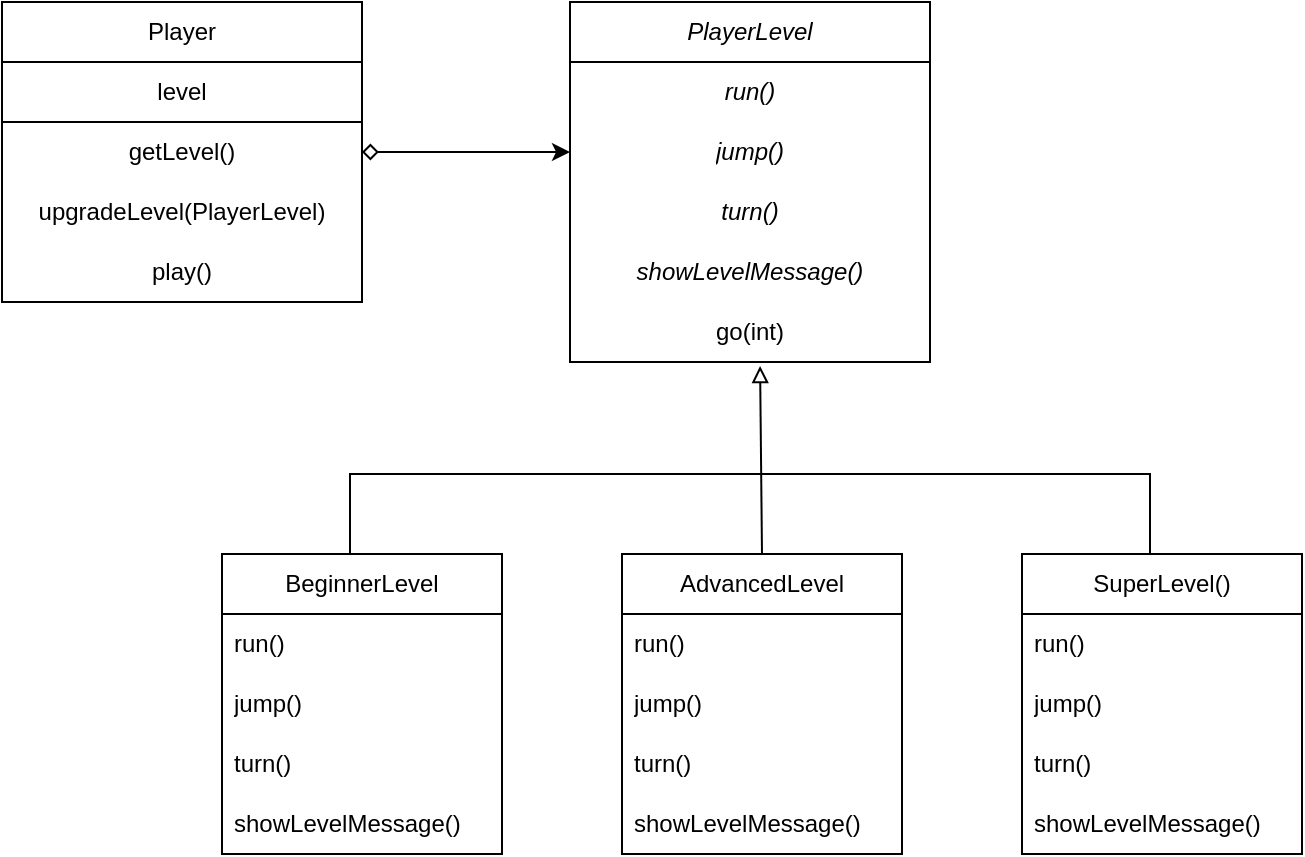 <mxfile version="22.0.2" type="device">
  <diagram id="C5RBs43oDa-KdzZeNtuy" name="Page-1">
    <mxGraphModel dx="1098" dy="556" grid="1" gridSize="10" guides="1" tooltips="1" connect="1" arrows="1" fold="1" page="1" pageScale="1" pageWidth="827" pageHeight="1169" math="0" shadow="0">
      <root>
        <mxCell id="WIyWlLk6GJQsqaUBKTNV-0" />
        <mxCell id="WIyWlLk6GJQsqaUBKTNV-1" parent="WIyWlLk6GJQsqaUBKTNV-0" />
        <mxCell id="xulsBVnsCHtkfd6RdmyK-1" value="Player" style="swimlane;fontStyle=0;childLayout=stackLayout;horizontal=1;startSize=30;horizontalStack=0;resizeParent=1;resizeParentMax=0;resizeLast=0;collapsible=1;marginBottom=0;whiteSpace=wrap;html=1;" vertex="1" parent="WIyWlLk6GJQsqaUBKTNV-1">
          <mxGeometry x="40" y="44" width="180" height="150" as="geometry" />
        </mxCell>
        <mxCell id="xulsBVnsCHtkfd6RdmyK-2" value="level" style="text;strokeColor=default;fillColor=none;align=center;verticalAlign=middle;spacingLeft=4;spacingRight=4;overflow=hidden;points=[[0,0.5],[1,0.5]];portConstraint=eastwest;rotatable=0;whiteSpace=wrap;html=1;" vertex="1" parent="xulsBVnsCHtkfd6RdmyK-1">
          <mxGeometry y="30" width="180" height="30" as="geometry" />
        </mxCell>
        <mxCell id="xulsBVnsCHtkfd6RdmyK-3" value="getLevel()" style="text;strokeColor=none;fillColor=none;align=center;verticalAlign=middle;spacingLeft=4;spacingRight=4;overflow=hidden;points=[[0,0.5],[1,0.5]];portConstraint=eastwest;rotatable=0;whiteSpace=wrap;html=1;" vertex="1" parent="xulsBVnsCHtkfd6RdmyK-1">
          <mxGeometry y="60" width="180" height="30" as="geometry" />
        </mxCell>
        <mxCell id="xulsBVnsCHtkfd6RdmyK-4" value="upgradeLevel(PlayerLevel)" style="text;strokeColor=none;fillColor=none;align=center;verticalAlign=middle;spacingLeft=4;spacingRight=4;overflow=hidden;points=[[0,0.5],[1,0.5]];portConstraint=eastwest;rotatable=0;whiteSpace=wrap;html=1;" vertex="1" parent="xulsBVnsCHtkfd6RdmyK-1">
          <mxGeometry y="90" width="180" height="30" as="geometry" />
        </mxCell>
        <mxCell id="xulsBVnsCHtkfd6RdmyK-5" value="play()" style="text;strokeColor=none;fillColor=none;align=center;verticalAlign=middle;spacingLeft=4;spacingRight=4;overflow=hidden;points=[[0,0.5],[1,0.5]];portConstraint=eastwest;rotatable=0;whiteSpace=wrap;html=1;" vertex="1" parent="xulsBVnsCHtkfd6RdmyK-1">
          <mxGeometry y="120" width="180" height="30" as="geometry" />
        </mxCell>
        <mxCell id="xulsBVnsCHtkfd6RdmyK-6" value="" style="endArrow=classic;html=1;rounded=0;exitX=1;exitY=0.5;exitDx=0;exitDy=0;startArrow=diamond;startFill=0;entryX=0;entryY=0.5;entryDx=0;entryDy=0;" edge="1" parent="WIyWlLk6GJQsqaUBKTNV-1" source="xulsBVnsCHtkfd6RdmyK-3" target="xulsBVnsCHtkfd6RdmyK-15">
          <mxGeometry width="50" height="50" relative="1" as="geometry">
            <mxPoint x="390" y="310" as="sourcePoint" />
            <mxPoint x="400" y="120" as="targetPoint" />
          </mxGeometry>
        </mxCell>
        <mxCell id="xulsBVnsCHtkfd6RdmyK-7" value="&lt;i&gt;PlayerLevel&lt;/i&gt;" style="swimlane;fontStyle=0;childLayout=stackLayout;horizontal=1;startSize=30;horizontalStack=0;resizeParent=1;resizeParentMax=0;resizeLast=0;collapsible=1;marginBottom=0;whiteSpace=wrap;html=1;" vertex="1" parent="WIyWlLk6GJQsqaUBKTNV-1">
          <mxGeometry x="324" y="44" width="180" height="180" as="geometry" />
        </mxCell>
        <mxCell id="xulsBVnsCHtkfd6RdmyK-8" value="run()" style="text;strokeColor=none;fillColor=none;align=center;verticalAlign=middle;spacingLeft=4;spacingRight=4;overflow=hidden;points=[[0,0.5],[1,0.5]];portConstraint=eastwest;rotatable=0;whiteSpace=wrap;html=1;fontStyle=2" vertex="1" parent="xulsBVnsCHtkfd6RdmyK-7">
          <mxGeometry y="30" width="180" height="30" as="geometry" />
        </mxCell>
        <mxCell id="xulsBVnsCHtkfd6RdmyK-15" value="jump()" style="text;strokeColor=none;fillColor=none;align=center;verticalAlign=middle;spacingLeft=4;spacingRight=4;overflow=hidden;points=[[0,0.5],[1,0.5]];portConstraint=eastwest;rotatable=0;whiteSpace=wrap;html=1;fontStyle=2" vertex="1" parent="xulsBVnsCHtkfd6RdmyK-7">
          <mxGeometry y="60" width="180" height="30" as="geometry" />
        </mxCell>
        <mxCell id="xulsBVnsCHtkfd6RdmyK-14" value="turn()" style="text;strokeColor=none;fillColor=none;align=center;verticalAlign=middle;spacingLeft=4;spacingRight=4;overflow=hidden;points=[[0,0.5],[1,0.5]];portConstraint=eastwest;rotatable=0;whiteSpace=wrap;html=1;fontStyle=2" vertex="1" parent="xulsBVnsCHtkfd6RdmyK-7">
          <mxGeometry y="90" width="180" height="30" as="geometry" />
        </mxCell>
        <mxCell id="xulsBVnsCHtkfd6RdmyK-13" value="showLevelMessage()" style="text;strokeColor=none;fillColor=none;align=center;verticalAlign=middle;spacingLeft=4;spacingRight=4;overflow=hidden;points=[[0,0.5],[1,0.5]];portConstraint=eastwest;rotatable=0;whiteSpace=wrap;html=1;fontStyle=2" vertex="1" parent="xulsBVnsCHtkfd6RdmyK-7">
          <mxGeometry y="120" width="180" height="30" as="geometry" />
        </mxCell>
        <mxCell id="xulsBVnsCHtkfd6RdmyK-12" value="go(int)" style="text;strokeColor=none;fillColor=none;align=center;verticalAlign=middle;spacingLeft=4;spacingRight=4;overflow=hidden;points=[[0,0.5],[1,0.5]];portConstraint=eastwest;rotatable=0;whiteSpace=wrap;html=1;" vertex="1" parent="xulsBVnsCHtkfd6RdmyK-7">
          <mxGeometry y="150" width="180" height="30" as="geometry" />
        </mxCell>
        <mxCell id="xulsBVnsCHtkfd6RdmyK-17" value="" style="shape=partialRectangle;whiteSpace=wrap;html=1;bottom=1;right=1;left=1;top=0;fillColor=none;routingCenterX=-0.5;rotation=-180;" vertex="1" parent="WIyWlLk6GJQsqaUBKTNV-1">
          <mxGeometry x="214" y="280" width="400" height="40" as="geometry" />
        </mxCell>
        <mxCell id="xulsBVnsCHtkfd6RdmyK-18" value="" style="endArrow=block;html=1;rounded=0;entryX=0.528;entryY=1.067;entryDx=0;entryDy=0;entryPerimeter=0;endFill=0;" edge="1" parent="WIyWlLk6GJQsqaUBKTNV-1" target="xulsBVnsCHtkfd6RdmyK-12">
          <mxGeometry width="50" height="50" relative="1" as="geometry">
            <mxPoint x="420" y="320" as="sourcePoint" />
            <mxPoint x="540" y="260" as="targetPoint" />
          </mxGeometry>
        </mxCell>
        <mxCell id="xulsBVnsCHtkfd6RdmyK-19" value="BeginnerLevel" style="swimlane;fontStyle=0;childLayout=stackLayout;horizontal=1;startSize=30;horizontalStack=0;resizeParent=1;resizeParentMax=0;resizeLast=0;collapsible=1;marginBottom=0;whiteSpace=wrap;html=1;" vertex="1" parent="WIyWlLk6GJQsqaUBKTNV-1">
          <mxGeometry x="150" y="320" width="140" height="150" as="geometry" />
        </mxCell>
        <mxCell id="xulsBVnsCHtkfd6RdmyK-20" value="run()" style="text;strokeColor=none;fillColor=none;align=left;verticalAlign=middle;spacingLeft=4;spacingRight=4;overflow=hidden;points=[[0,0.5],[1,0.5]];portConstraint=eastwest;rotatable=0;whiteSpace=wrap;html=1;" vertex="1" parent="xulsBVnsCHtkfd6RdmyK-19">
          <mxGeometry y="30" width="140" height="30" as="geometry" />
        </mxCell>
        <mxCell id="xulsBVnsCHtkfd6RdmyK-21" value="jump()" style="text;strokeColor=none;fillColor=none;align=left;verticalAlign=middle;spacingLeft=4;spacingRight=4;overflow=hidden;points=[[0,0.5],[1,0.5]];portConstraint=eastwest;rotatable=0;whiteSpace=wrap;html=1;" vertex="1" parent="xulsBVnsCHtkfd6RdmyK-19">
          <mxGeometry y="60" width="140" height="30" as="geometry" />
        </mxCell>
        <mxCell id="xulsBVnsCHtkfd6RdmyK-22" value="turn()" style="text;strokeColor=none;fillColor=none;align=left;verticalAlign=middle;spacingLeft=4;spacingRight=4;overflow=hidden;points=[[0,0.5],[1,0.5]];portConstraint=eastwest;rotatable=0;whiteSpace=wrap;html=1;" vertex="1" parent="xulsBVnsCHtkfd6RdmyK-19">
          <mxGeometry y="90" width="140" height="30" as="geometry" />
        </mxCell>
        <mxCell id="xulsBVnsCHtkfd6RdmyK-31" value="showLevelMessage()" style="text;strokeColor=none;fillColor=none;align=left;verticalAlign=middle;spacingLeft=4;spacingRight=4;overflow=hidden;points=[[0,0.5],[1,0.5]];portConstraint=eastwest;rotatable=0;whiteSpace=wrap;html=1;" vertex="1" parent="xulsBVnsCHtkfd6RdmyK-19">
          <mxGeometry y="120" width="140" height="30" as="geometry" />
        </mxCell>
        <mxCell id="xulsBVnsCHtkfd6RdmyK-36" value="AdvancedLevel" style="swimlane;fontStyle=0;childLayout=stackLayout;horizontal=1;startSize=30;horizontalStack=0;resizeParent=1;resizeParentMax=0;resizeLast=0;collapsible=1;marginBottom=0;whiteSpace=wrap;html=1;" vertex="1" parent="WIyWlLk6GJQsqaUBKTNV-1">
          <mxGeometry x="350" y="320" width="140" height="150" as="geometry" />
        </mxCell>
        <mxCell id="xulsBVnsCHtkfd6RdmyK-37" value="run()" style="text;strokeColor=none;fillColor=none;align=left;verticalAlign=middle;spacingLeft=4;spacingRight=4;overflow=hidden;points=[[0,0.5],[1,0.5]];portConstraint=eastwest;rotatable=0;whiteSpace=wrap;html=1;" vertex="1" parent="xulsBVnsCHtkfd6RdmyK-36">
          <mxGeometry y="30" width="140" height="30" as="geometry" />
        </mxCell>
        <mxCell id="xulsBVnsCHtkfd6RdmyK-38" value="jump()" style="text;strokeColor=none;fillColor=none;align=left;verticalAlign=middle;spacingLeft=4;spacingRight=4;overflow=hidden;points=[[0,0.5],[1,0.5]];portConstraint=eastwest;rotatable=0;whiteSpace=wrap;html=1;" vertex="1" parent="xulsBVnsCHtkfd6RdmyK-36">
          <mxGeometry y="60" width="140" height="30" as="geometry" />
        </mxCell>
        <mxCell id="xulsBVnsCHtkfd6RdmyK-39" value="turn()" style="text;strokeColor=none;fillColor=none;align=left;verticalAlign=middle;spacingLeft=4;spacingRight=4;overflow=hidden;points=[[0,0.5],[1,0.5]];portConstraint=eastwest;rotatable=0;whiteSpace=wrap;html=1;" vertex="1" parent="xulsBVnsCHtkfd6RdmyK-36">
          <mxGeometry y="90" width="140" height="30" as="geometry" />
        </mxCell>
        <mxCell id="xulsBVnsCHtkfd6RdmyK-40" value="showLevelMessage()" style="text;strokeColor=none;fillColor=none;align=left;verticalAlign=middle;spacingLeft=4;spacingRight=4;overflow=hidden;points=[[0,0.5],[1,0.5]];portConstraint=eastwest;rotatable=0;whiteSpace=wrap;html=1;" vertex="1" parent="xulsBVnsCHtkfd6RdmyK-36">
          <mxGeometry y="120" width="140" height="30" as="geometry" />
        </mxCell>
        <mxCell id="xulsBVnsCHtkfd6RdmyK-41" value="SuperLevel()" style="swimlane;fontStyle=0;childLayout=stackLayout;horizontal=1;startSize=30;horizontalStack=0;resizeParent=1;resizeParentMax=0;resizeLast=0;collapsible=1;marginBottom=0;whiteSpace=wrap;html=1;" vertex="1" parent="WIyWlLk6GJQsqaUBKTNV-1">
          <mxGeometry x="550" y="320" width="140" height="150" as="geometry" />
        </mxCell>
        <mxCell id="xulsBVnsCHtkfd6RdmyK-42" value="run()" style="text;strokeColor=none;fillColor=none;align=left;verticalAlign=middle;spacingLeft=4;spacingRight=4;overflow=hidden;points=[[0,0.5],[1,0.5]];portConstraint=eastwest;rotatable=0;whiteSpace=wrap;html=1;" vertex="1" parent="xulsBVnsCHtkfd6RdmyK-41">
          <mxGeometry y="30" width="140" height="30" as="geometry" />
        </mxCell>
        <mxCell id="xulsBVnsCHtkfd6RdmyK-43" value="jump()" style="text;strokeColor=none;fillColor=none;align=left;verticalAlign=middle;spacingLeft=4;spacingRight=4;overflow=hidden;points=[[0,0.5],[1,0.5]];portConstraint=eastwest;rotatable=0;whiteSpace=wrap;html=1;" vertex="1" parent="xulsBVnsCHtkfd6RdmyK-41">
          <mxGeometry y="60" width="140" height="30" as="geometry" />
        </mxCell>
        <mxCell id="xulsBVnsCHtkfd6RdmyK-44" value="turn()" style="text;strokeColor=none;fillColor=none;align=left;verticalAlign=middle;spacingLeft=4;spacingRight=4;overflow=hidden;points=[[0,0.5],[1,0.5]];portConstraint=eastwest;rotatable=0;whiteSpace=wrap;html=1;" vertex="1" parent="xulsBVnsCHtkfd6RdmyK-41">
          <mxGeometry y="90" width="140" height="30" as="geometry" />
        </mxCell>
        <mxCell id="xulsBVnsCHtkfd6RdmyK-45" value="showLevelMessage()" style="text;strokeColor=none;fillColor=none;align=left;verticalAlign=middle;spacingLeft=4;spacingRight=4;overflow=hidden;points=[[0,0.5],[1,0.5]];portConstraint=eastwest;rotatable=0;whiteSpace=wrap;html=1;" vertex="1" parent="xulsBVnsCHtkfd6RdmyK-41">
          <mxGeometry y="120" width="140" height="30" as="geometry" />
        </mxCell>
      </root>
    </mxGraphModel>
  </diagram>
</mxfile>
